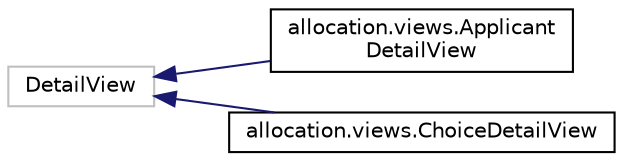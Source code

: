 digraph "Graphical Class Hierarchy"
{
  edge [fontname="Helvetica",fontsize="10",labelfontname="Helvetica",labelfontsize="10"];
  node [fontname="Helvetica",fontsize="10",shape=record];
  rankdir="LR";
  Node1 [label="DetailView",height=0.2,width=0.4,color="grey75", fillcolor="white", style="filled"];
  Node1 -> Node2 [dir="back",color="midnightblue",fontsize="10",style="solid",fontname="Helvetica"];
  Node2 [label="allocation.views.Applicant\lDetailView",height=0.2,width=0.4,color="black", fillcolor="white", style="filled",URL="$classallocation_1_1views_1_1ApplicantDetailView.html",tooltip="View for institute page which displays profile of a particular applicant of the institute in detail T..."];
  Node1 -> Node3 [dir="back",color="midnightblue",fontsize="10",style="solid",fontname="Helvetica"];
  Node3 [label="allocation.views.ChoiceDetailView",height=0.2,width=0.4,color="black", fillcolor="white", style="filled",URL="$classallocation_1_1views_1_1ChoiceDetailView.html",tooltip="View for institute page which displays a particular choice of the institute in detail This is a gener..."];
}
